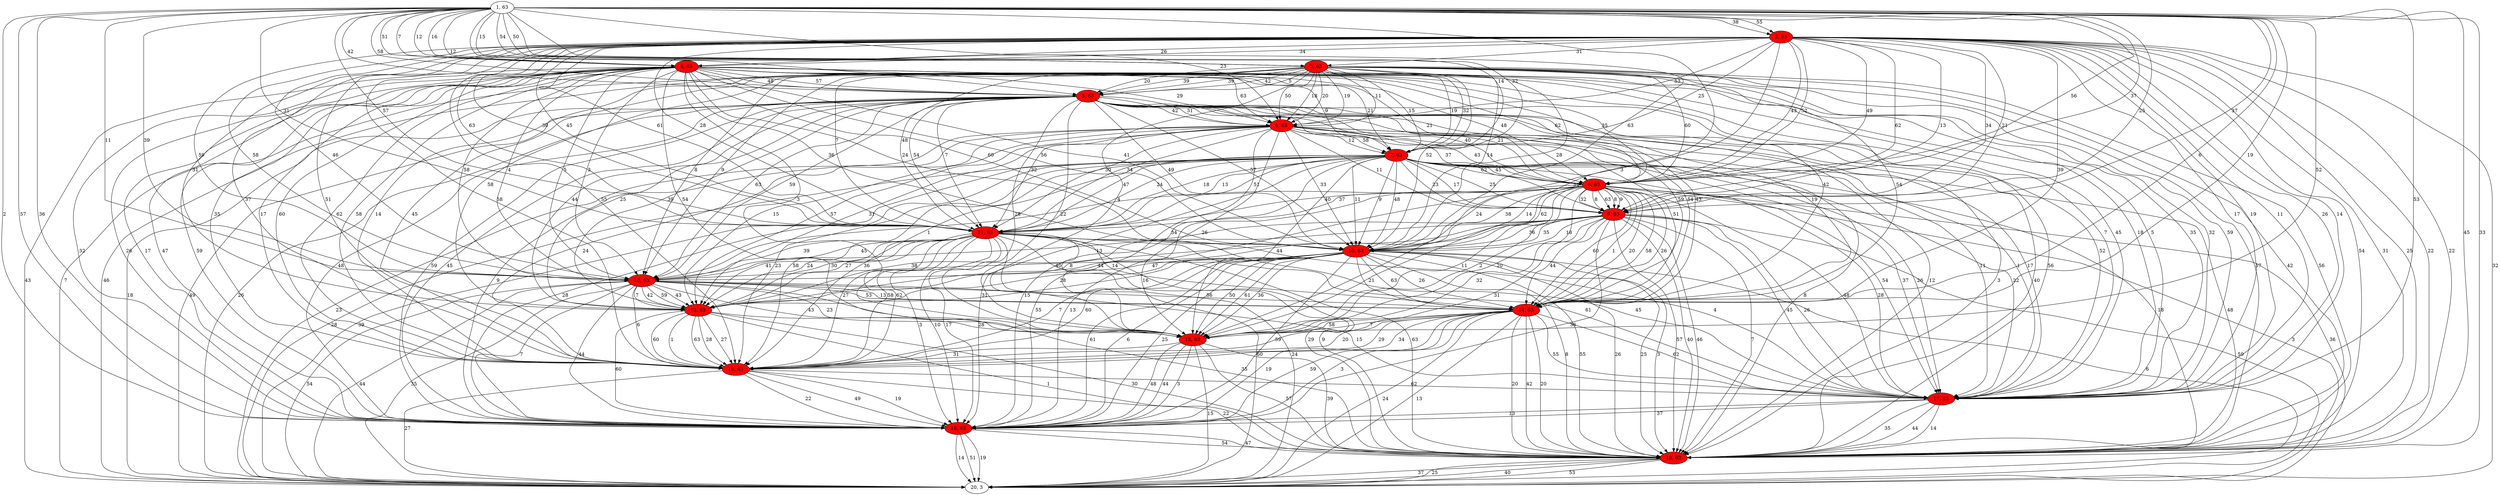 digraph G{
1[label="1, 63"]
2[label="2, 63"]
3[label="3, 63"]
4[label="4, 63"]
5[label="5, 63"]
6[label="6, 63"]
7[label="7, 63"]
8[label="8, 63"]
9[label="9, 63"]
10[label="10, 63"]
11[label="11, 63"]
12[label="12, 63"]
13[label="13, 63"]
14[label="14, 63"]
15[label="15, 63"]
16[label="16, 63"]
17[label="17, 63"]
18[label="18, 63"]
19[label="19, 63"]
20[label="20, 3"]
1->11[label="31"]
1->18[label="2"]
1->4[label="51"]
1->14[label="6"]
1->12[label="11"]
1->18[label="57"]
1->17[label="53"]
1->4[label="7"]
1->15[label="3"]
1->7[label="14"]
1->11[label="57"]
1->5[label="42"]
1->8[label="56"]
1->8[label="37"]
1->15[label="52"]
1->9[label="37"]
1->3[label="50"]
1->3[label="15"]
1->19[label="45"]
1->19[label="33"]
1->18[label="36"]
1->7[label="32"]
1->4[label="12"]
1->14[label="19"]
1->5[label="58"]
1->9[label="25"]
1->6[label="23"]
1->12[label="39"]
1->5[label="12"]
1->2[label="55"]
1->10[label="63"]
1->4[label="16"]
1->3[label="54"]
1->2[label="38"]
2[style = filled,fillcolor=red]
2->16[label="51"]
2->9[label="62"]
2->19[label="54"]
2->4[label="34"]
2->19[label="31"]
2->3[label="31"]
2->19[label="25"]
2->20[label="32"]
2->12[label="59"]
2->17[label="17"]
2->11[label="63"]
2->4[label="26"]
2->9[label="13"]
2->15[label="34"]
2->16[label="58"]
2->8[label="43"]
2->9[label="34"]
2->16[label="55"]
2->12[label="58"]
2->17[label="19"]
2->14[label="39"]
2->12[label="46"]
2->7[label="25"]
2->11[label="30"]
2->11[label="45"]
2->11[label="61"]
2->17[label="11"]
2->8[label="52"]
2->17[label="26"]
2->17[label="14"]
2->11[label="28"]
2->6[label="53"]
2->13[label="31"]
2->19[label="22"]
2->19[label="22"]
2->16[label="37"]
2->9[label="21"]
2->8[label="49"]
3[style = filled,fillcolor=red]
3->17[label="59"]
3->17[label="35"]
3->19[label="57"]
3->6[label="50"]
3->6[label="18"]
3->10[label="14"]
3->11[label="7"]
3->7[label="19"]
3->13[label="58"]
3->17[label="32"]
3->5[label="39"]
3->8[label="60"]
3->5[label="39"]
3->5[label="42"]
3->15[label="4"]
3->14[label="54"]
3->20[label="7"]
3->16[label="14"]
3->10[label="28"]
3->19[label="42"]
3->12[label="9"]
3->20[label="46"]
3->11[label="48"]
3->7[label="15"]
3->19[label="56"]
3->6[label="20"]
3->12[label="8"]
3->10[label="52"]
3->6[label="19"]
3->5[label="5"]
3->16[label="45"]
3->7[label="32"]
3->6[label="11"]
3->5[label="20"]
4[style = filled,fillcolor=red]
4->6[label="29"]
4->16[label="35"]
4->5[label="57"]
4->17[label="7"]
4->10[label="36"]
4->18[label="32"]
4->14[label="42"]
4->20[label="43"]
4->12[label="58"]
4->7[label="9"]
4->18[label="26"]
4->5[label="48"]
4->16[label="17"]
4->17[label="45"]
4->12[label="4"]
4->15[label="54"]
4->8[label="62"]
4->17[label="18"]
4->10[label="24"]
4->10[label="60"]
4->15[label="3"]
4->8[label="35"]
4->17[label="5"]
4->8[label="21"]
4->19[label="56"]
4->10[label="56"]
4->16[label="60"]
4->16[label="62"]
4->10[label="41"]
4->12[label="5"]
4->12[label="3"]
4->6[label="63"]
4->18[label="17"]
4->18[label="47"]
4->7[label="21"]
4->18[label="59"]
4->16[label="58"]
4->8[label="48"]
5[style = filled,fillcolor=red]
5->8[label="40"]
5->17[label="52"]
5->19[label="40"]
5->6[label="42"]
5->6[label="31"]
5->9[label="37"]
5->19[label="12"]
5->13[label="25"]
5->20[label="26"]
5->18[label="45"]
5->18[label="48"]
5->11[label="54"]
5->14[label="59"]
5->14[label="54"]
5->13[label="39"]
5->20[label="18"]
5->8[label="21"]
5->18[label="59"]
5->10[label="49"]
5->19[label="3"]
5->14[label="43"]
5->15[label="28"]
5->11[label="7"]
5->12[label="63"]
5->10[label="57"]
5->12[label="59"]
5->15[label="22"]
5->14[label="19"]
5->20[label="49"]
5->13[label="44"]
6[style = filled,fillcolor=red]
6->7[label="12"]
6->16[label="24"]
6->15[label="34"]
6->11[label="34"]
6->13[label="15"]
6->8[label="43"]
6->14[label="51"]
6->19[label="8"]
6->15[label="26"]
6->7[label="58"]
6->13[label="57"]
6->20[label="23"]
6->13[label="31"]
6->9[label="11"]
6->18[label="9"]
6->11[label="32"]
6->17[label="11"]
6->17[label="1"]
6->10[label="33"]
6->17[label="17"]
6->11[label="30"]
7[style = filled,fillcolor=red]
7->18[label="28"]
7->20[label="28"]
7->16[label="58"]
7->11[label="47"]
7->8[label="62"]
7->11[label="24"]
7->10[label="48"]
7->17[label="37"]
7->19[label="18"]
7->10[label="11"]
7->18[label="31"]
7->11[label="18"]
7->18[label="15"]
7->11[label="13"]
7->9[label="23"]
7->8[label="45"]
7->9[label="17"]
7->16[label="36"]
7->17[label="26"]
7->10[label="9"]
7->15[label="44"]
7->16[label="23"]
7->17[label="22"]
7->19[label="48"]
7->20[label="39"]
7->11[label="51"]
7->17[label="54"]
7->9[label="25"]
8[style = filled,fillcolor=red]
8->12[label="1"]
8->9[label="32"]
8->15[label="11"]
8->9[label="8"]
8->15[label="2"]
8->9[label="63"]
8->11[label="40"]
8->14[label="60"]
8->18[label="55"]
8->18[label="13"]
8->14[label="1"]
8->17[label="28"]
8->10[label="24"]
8->10[label="38"]
8->20[label="3"]
8->14[label="20"]
8->9[label="8"]
8->17[label="48"]
8->11[label="37"]
8->10[label="14"]
8->15[label="20"]
8->20[label="36"]
8->14[label="58"]
8->9[label="9"]
8->10[label="62"]
8->14[label="26"]
9[style = filled,fillcolor=red]
9->13[label="8"]
9->13[label="44"]
9->12[label="13"]
9->18[label="36"]
9->10[label="36"]
9->19[label="57"]
9->16[label="31"]
9->20[label="59"]
9->19[label="40"]
9->10[label="35"]
9->10[label="18"]
9->17[label="45"]
9->19[label="46"]
9->17[label="26"]
9->19[label="7"]
9->14[label="44"]
9->15[label="32"]
9->13[label="38"]
10[style = filled,fillcolor=red]
10->16[label="7"]
10->16[label="60"]
10->12[label="40"]
10->12[label="47"]
10->13[label="28"]
10->18[label="61"]
10->19[label="8"]
10->19[label="55"]
10->15[label="50"]
10->14[label="21"]
10->14[label="63"]
10->20[label="6"]
10->15[label="61"]
10->18[label="6"]
10->18[label="25"]
10->15[label="36"]
10->19[label="26"]
10->14[label="26"]
10->19[label="25"]
10->18[label="59"]
10->19[label="3"]
10->13[label="16"]
11[style = filled,fillcolor=red]
11->12[label="39"]
11->16[label="58"]
11->13[label="30"]
11->13[label="27"]
11->18[label="17"]
11->18[label="3"]
11->17[label="45"]
11->16[label="62"]
11->19[label="29"]
11->16[label="27"]
11->13[label="41"]
11->18[label="10"]
11->14[label="14"]
11->17[label="4"]
11->17[label="61"]
11->19[label="9"]
11->13[label="24"]
11->20[label="24"]
11->20[label="60"]
11->19[label="63"]
11->12[label="45"]
12[style = filled,fillcolor=red]
12->16[label="6"]
12->13[label="7"]
12->15[label="43"]
12->18[label="7"]
12->19[label="35"]
12->13[label="42"]
12->18[label="44"]
12->20[label="54"]
12->20[label="44"]
12->17[label="15"]
12->14[label="53"]
12->14[label="13"]
12->13[label="59"]
12->20[label="35"]
12->13[label="43"]
12->14[label="56"]
12->15[label="23"]
13[style = filled,fillcolor=red]
13->16[label="28"]
13->16[label="27"]
13->16[label="60"]
13->19[label="1"]
13->16[label="1"]
13->15[label="28"]
13->16[label="63"]
13->18[label="60"]
13->19[label="30"]
14[style = filled,fillcolor=red]
14->15[label="7"]
14->20[label="24"]
14->16[label="20"]
14->16[label="29"]
14->19[label="20"]
14->17[label="55"]
14->18[label="59"]
14->20[label="13"]
14->19[label="42"]
14->15[label="58"]
14->19[label="20"]
14->17[label="62"]
14->18[label="3"]
14->16[label="34"]
14->18[label="19"]
15[style = filled,fillcolor=red]
15->18[label="48"]
15->19[label="39"]
15->18[label="44"]
15->16[label="31"]
15->18[label="3"]
15->19[label="57"]
15->20[label="15"]
16[style = filled,fillcolor=red]
16->20[label="27"]
16->18[label="22"]
16->18[label="49"]
16->19[label="22"]
16->17[label="62"]
16->18[label="19"]
17[style = filled,fillcolor=red]
17->18[label="13"]
17->19[label="35"]
17->18[label="37"]
17->19[label="44"]
17->19[label="14"]
18[style = filled,fillcolor=red]
18->19[label="54"]
18->20[label="51"]
18->20[label="19"]
18->19[label="47"]
18->20[label="14"]
19[style = filled,fillcolor=red]
19->20[label="40"]
19->20[label="53"]
19->20[label="37"]
19->20[label="25"]
}
